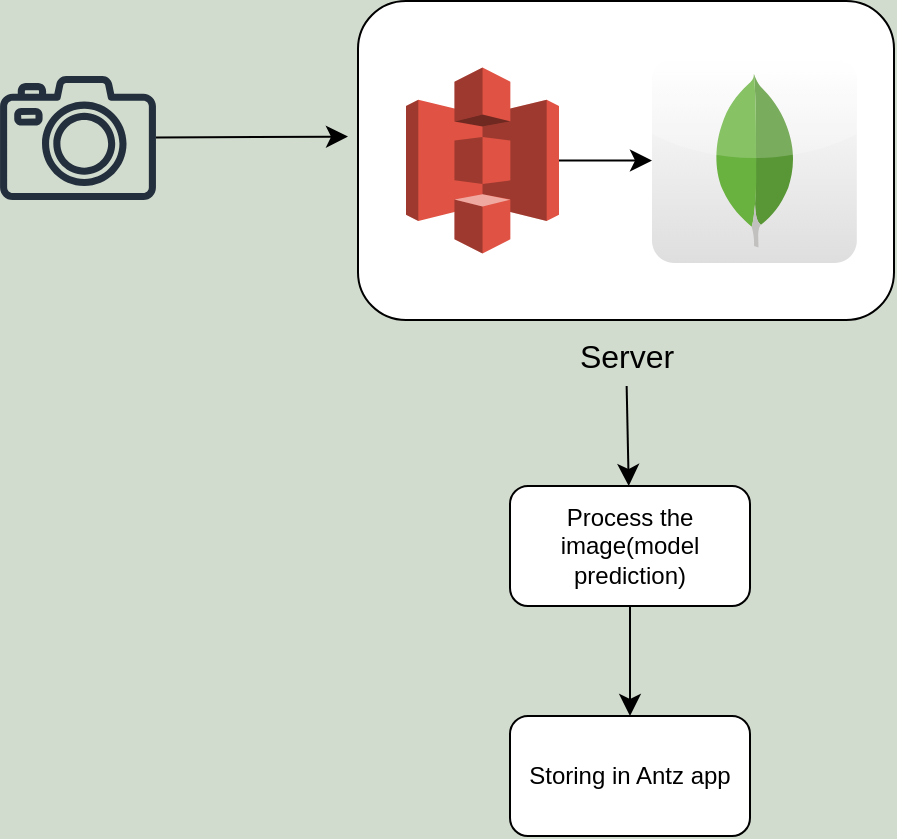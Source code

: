<mxfile version="24.6.3" type="device">
  <diagram name="Page-1" id="-Zi6jL_VoBAW0oFMgPn1">
    <mxGraphModel dx="1210" dy="931" grid="0" gridSize="10" guides="1" tooltips="1" connect="1" arrows="1" fold="1" page="0" pageScale="1" pageWidth="827" pageHeight="1169" background="#D1DBCE" math="0" shadow="0">
      <root>
        <mxCell id="0" />
        <mxCell id="1" parent="0" />
        <mxCell id="wqb6qghfU6ERZzgAPfIP-4" value="" style="edgeStyle=none;curved=1;rounded=0;orthogonalLoop=1;jettySize=auto;html=1;fontSize=12;startSize=8;endSize=8;" edge="1" parent="1" source="wqb6qghfU6ERZzgAPfIP-2">
          <mxGeometry relative="1" as="geometry">
            <mxPoint x="18" y="66.308" as="targetPoint" />
          </mxGeometry>
        </mxCell>
        <mxCell id="wqb6qghfU6ERZzgAPfIP-2" value="" style="sketch=0;outlineConnect=0;fontColor=#232F3E;gradientColor=none;fillColor=#232F3D;strokeColor=none;dashed=0;verticalLabelPosition=bottom;verticalAlign=top;align=center;html=1;fontSize=12;fontStyle=0;aspect=fixed;pointerEvents=1;shape=mxgraph.aws4.camera2;" vertex="1" parent="1">
          <mxGeometry x="-156" y="36" width="78" height="62" as="geometry" />
        </mxCell>
        <mxCell id="wqb6qghfU6ERZzgAPfIP-5" value="" style="rounded=1;whiteSpace=wrap;html=1;" vertex="1" parent="1">
          <mxGeometry x="23" y="-1.5" width="268" height="159.5" as="geometry" />
        </mxCell>
        <mxCell id="wqb6qghfU6ERZzgAPfIP-20" value="" style="edgeStyle=none;curved=1;rounded=0;orthogonalLoop=1;jettySize=auto;html=1;fontSize=12;startSize=8;endSize=8;" edge="1" parent="1" source="wqb6qghfU6ERZzgAPfIP-9" target="wqb6qghfU6ERZzgAPfIP-10">
          <mxGeometry relative="1" as="geometry" />
        </mxCell>
        <mxCell id="wqb6qghfU6ERZzgAPfIP-9" value="" style="outlineConnect=0;dashed=0;verticalLabelPosition=bottom;verticalAlign=top;align=center;html=1;shape=mxgraph.aws3.s3;fillColor=#E05243;gradientColor=none;" vertex="1" parent="1">
          <mxGeometry x="47" y="31.75" width="76.5" height="93" as="geometry" />
        </mxCell>
        <mxCell id="wqb6qghfU6ERZzgAPfIP-10" value="" style="dashed=0;outlineConnect=0;html=1;align=center;labelPosition=center;verticalLabelPosition=bottom;verticalAlign=top;shape=mxgraph.webicons.mongodb;gradientColor=#DFDEDE" vertex="1" parent="1">
          <mxGeometry x="170" y="27.05" width="102.4" height="102.4" as="geometry" />
        </mxCell>
        <mxCell id="wqb6qghfU6ERZzgAPfIP-17" value="" style="edgeStyle=none;curved=1;rounded=0;orthogonalLoop=1;jettySize=auto;html=1;fontSize=12;startSize=8;endSize=8;" edge="1" parent="1" source="wqb6qghfU6ERZzgAPfIP-11" target="wqb6qghfU6ERZzgAPfIP-16">
          <mxGeometry relative="1" as="geometry" />
        </mxCell>
        <mxCell id="wqb6qghfU6ERZzgAPfIP-11" value="Server" style="text;html=1;align=center;verticalAlign=middle;resizable=0;points=[];autosize=1;strokeColor=none;fillColor=none;fontSize=16;" vertex="1" parent="1">
          <mxGeometry x="124.5" y="160" width="65" height="31" as="geometry" />
        </mxCell>
        <mxCell id="wqb6qghfU6ERZzgAPfIP-19" value="" style="edgeStyle=none;curved=1;rounded=0;orthogonalLoop=1;jettySize=auto;html=1;fontSize=12;startSize=8;endSize=8;" edge="1" parent="1" source="wqb6qghfU6ERZzgAPfIP-16" target="wqb6qghfU6ERZzgAPfIP-18">
          <mxGeometry relative="1" as="geometry" />
        </mxCell>
        <mxCell id="wqb6qghfU6ERZzgAPfIP-16" value="Process the image(model prediction)" style="rounded=1;whiteSpace=wrap;html=1;" vertex="1" parent="1">
          <mxGeometry x="99" y="241" width="120" height="60" as="geometry" />
        </mxCell>
        <mxCell id="wqb6qghfU6ERZzgAPfIP-18" value="Storing in Antz app" style="rounded=1;whiteSpace=wrap;html=1;" vertex="1" parent="1">
          <mxGeometry x="99" y="356" width="120" height="60" as="geometry" />
        </mxCell>
      </root>
    </mxGraphModel>
  </diagram>
</mxfile>
